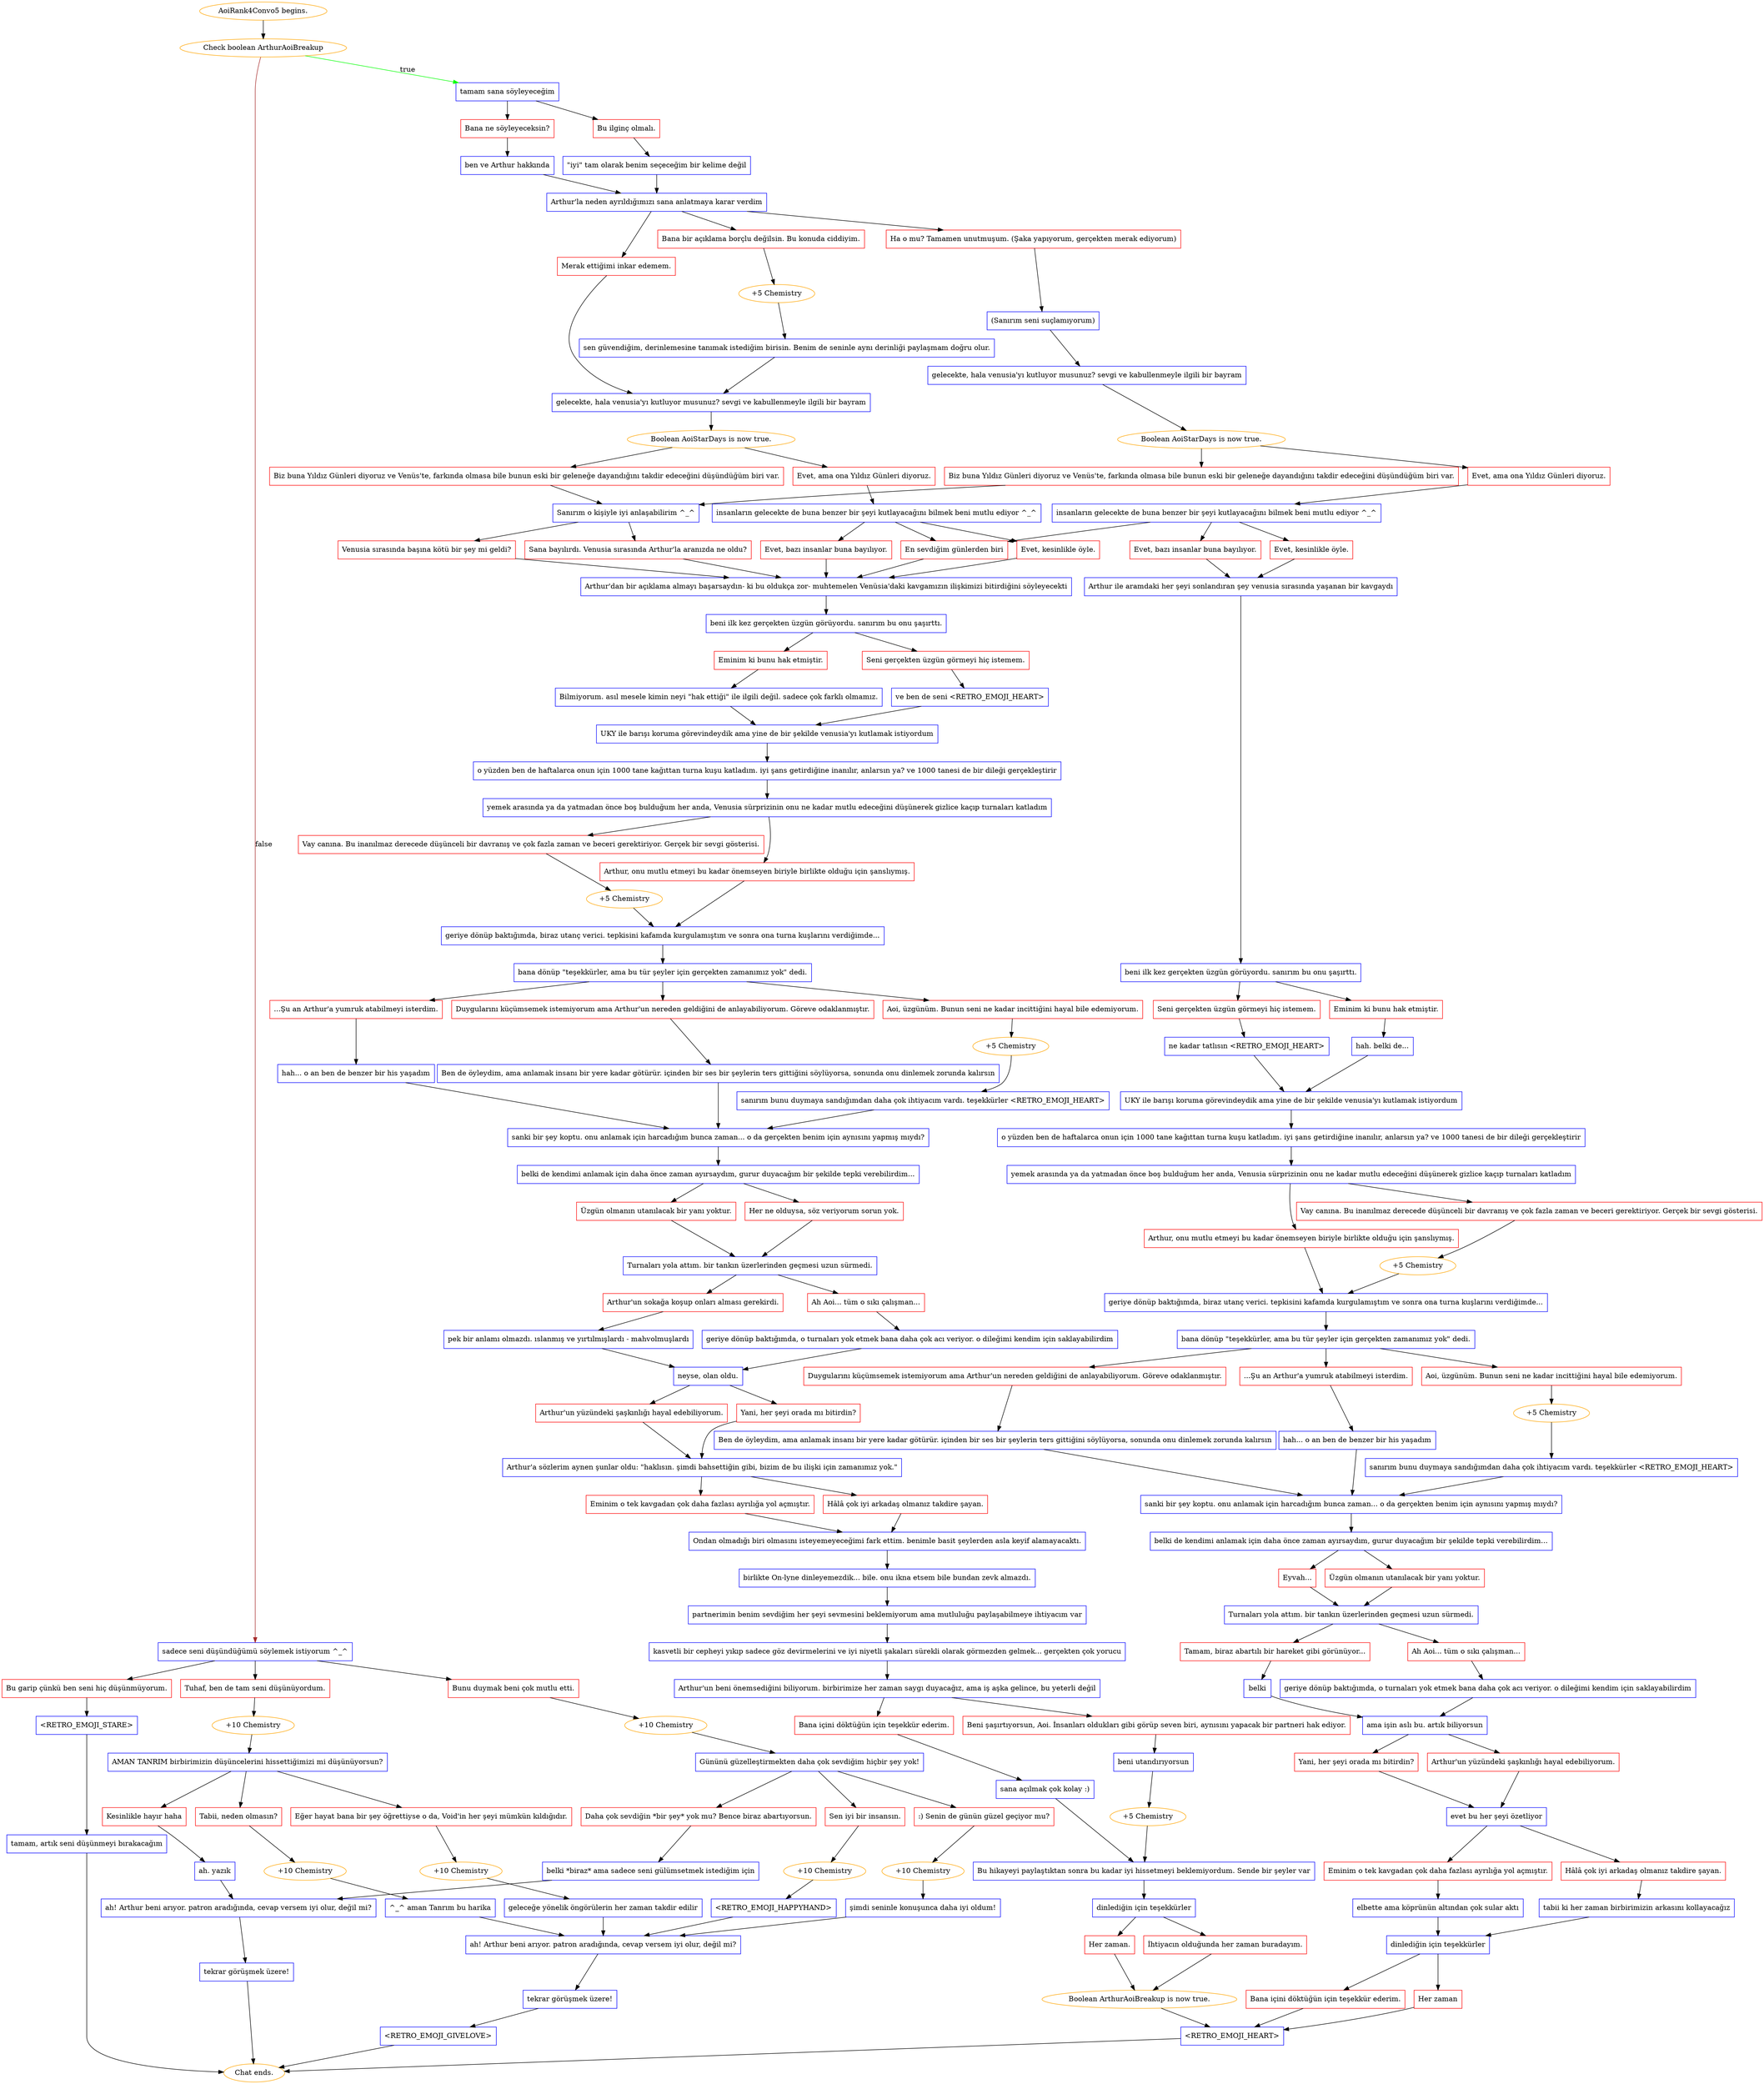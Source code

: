 digraph {
	"AoiRank4Convo5 begins." [color=orange];
		"AoiRank4Convo5 begins." -> j1999602479;
	j1999602479 [label="Check boolean ArthurAoiBreakup",color=orange];
		j1999602479 -> j1667537738 [label=true,color=green];
		j1999602479 -> j4150505340 [label=false,color=brown];
	j1667537738 [label="tamam sana söyleyeceğim",shape=box,color=blue];
		j1667537738 -> j1239553024;
		j1667537738 -> j94379648;
	j4150505340 [label="sadece seni düşündüğümü söylemek istiyorum ^_^",shape=box,color=blue];
		j4150505340 -> j3426331878;
		j4150505340 -> j144274;
		j4150505340 -> j3933427701;
	j1239553024 [label="Bana ne söyleyeceksin?",shape=box,color=red];
		j1239553024 -> j1945137960;
	j94379648 [label="Bu ilginç olmalı.",shape=box,color=red];
		j94379648 -> j1628708777;
	j3426331878 [label="Bunu duymak beni çok mutlu etti.",shape=box,color=red];
		j3426331878 -> j4234526922;
	j144274 [label="Tuhaf, ben de tam seni düşünüyordum.",shape=box,color=red];
		j144274 -> j2980368814;
	j3933427701 [label="Bu garip çünkü ben seni hiç düşünmüyorum.",shape=box,color=red];
		j3933427701 -> j4047762520;
	j1945137960 [label="ben ve Arthur hakkında",shape=box,color=blue];
		j1945137960 -> j1993024963;
	j1628708777 [label="\"iyi\" tam olarak benim seçeceğim bir kelime değil",shape=box,color=blue];
		j1628708777 -> j1993024963;
	j4234526922 [label="+10 Chemistry",color=orange];
		j4234526922 -> j19425425;
	j2980368814 [label="+10 Chemistry",color=orange];
		j2980368814 -> j2823924840;
	j4047762520 [label="<RETRO_EMOJI_STARE>",shape=box,color=blue];
		j4047762520 -> j1090921873;
	j1993024963 [label="Arthur'la neden ayrıldığımızı sana anlatmaya karar verdim",shape=box,color=blue];
		j1993024963 -> j562560554;
		j1993024963 -> j586405483;
		j1993024963 -> j1048822276;
	j19425425 [label="Gününü güzelleştirmekten daha çok sevdiğim hiçbir şey yok!",shape=box,color=blue];
		j19425425 -> j1180264042;
		j19425425 -> j4057491311;
		j19425425 -> j355958709;
	j2823924840 [label="AMAN TANRIM birbirimizin düşüncelerini hissettiğimizi mi düşünüyorsun?",shape=box,color=blue];
		j2823924840 -> j814945669;
		j2823924840 -> j2459648721;
		j2823924840 -> j30347727;
	j1090921873 [label="tamam, artık seni düşünmeyi bırakacağım",shape=box,color=blue];
		j1090921873 -> "Chat ends.";
	j562560554 [label="Bana bir açıklama borçlu değilsin. Bu konuda ciddiyim.",shape=box,color=red];
		j562560554 -> j2729572671;
	j586405483 [label="Merak ettiğimi inkar edemem.",shape=box,color=red];
		j586405483 -> j1801995044;
	j1048822276 [label="Ha o mu? Tamamen unutmuşum. (Şaka yapıyorum, gerçekten merak ediyorum)",shape=box,color=red];
		j1048822276 -> j3869354541;
	j1180264042 [label="Sen iyi bir insansın.",shape=box,color=red];
		j1180264042 -> j1648869242;
	j4057491311 [label=":) Senin de günün güzel geçiyor mu?",shape=box,color=red];
		j4057491311 -> j3694883130;
	j355958709 [label="Daha çok sevdiğin *bir şey* yok mu? Bence biraz abartıyorsun.",shape=box,color=red];
		j355958709 -> j1971307299;
	j814945669 [label="Kesinlikle hayır haha",shape=box,color=red];
		j814945669 -> j60144852;
	j2459648721 [label="Eğer hayat bana bir şey öğrettiyse o da, Void'in her şeyi mümkün kıldığıdır.",shape=box,color=red];
		j2459648721 -> j609418988;
	j30347727 [label="Tabii, neden olmasın?",shape=box,color=red];
		j30347727 -> j1972389008;
	"Chat ends." [color=orange];
	j2729572671 [label="+5 Chemistry",color=orange];
		j2729572671 -> j3517404891;
	j1801995044 [label="gelecekte, hala venusia'yı kutluyor musunuz? sevgi ve kabullenmeyle ilgili bir bayram",shape=box,color=blue];
		j1801995044 -> j2220226711;
	j3869354541 [label="(Sanırım seni suçlamıyorum)",shape=box,color=blue];
		j3869354541 -> j1649389811;
	j1648869242 [label="+10 Chemistry",color=orange];
		j1648869242 -> j2711839022;
	j3694883130 [label="+10 Chemistry",color=orange];
		j3694883130 -> j904861229;
	j1971307299 [label="belki *biraz* ama sadece seni gülümsetmek istediğim için",shape=box,color=blue];
		j1971307299 -> j1331002026;
	j60144852 [label="ah. yazık",shape=box,color=blue];
		j60144852 -> j1331002026;
	j609418988 [label="+10 Chemistry",color=orange];
		j609418988 -> j2707823519;
	j1972389008 [label="+10 Chemistry",color=orange];
		j1972389008 -> j2118789818;
	j3517404891 [label="sen güvendiğim, derinlemesine tanımak istediğim birisin. Benim de seninle aynı derinliği paylaşmam doğru olur.",shape=box,color=blue];
		j3517404891 -> j1801995044;
	j2220226711 [label="Boolean AoiStarDays is now true.",color=orange];
		j2220226711 -> j2348787925;
		j2220226711 -> j3315703325;
	j1649389811 [label="gelecekte, hala venusia'yı kutluyor musunuz? sevgi ve kabullenmeyle ilgili bir bayram",shape=box,color=blue];
		j1649389811 -> j1703733891;
	j2711839022 [label="<RETRO_EMOJI_HAPPYHAND>",shape=box,color=blue];
		j2711839022 -> j3672954598;
	j904861229 [label="şimdi seninle konuşunca daha iyi oldum!",shape=box,color=blue];
		j904861229 -> j3672954598;
	j1331002026 [label="ah! Arthur beni arıyor. patron aradığında, cevap versem iyi olur, değil mi?",shape=box,color=blue];
		j1331002026 -> j2453336476;
	j2707823519 [label="geleceğe yönelik öngörülerin her zaman takdir edilir",shape=box,color=blue];
		j2707823519 -> j3672954598;
	j2118789818 [label="^_^ aman Tanrım bu harika",shape=box,color=blue];
		j2118789818 -> j3672954598;
	j2348787925 [label="Evet, ama ona Yıldız Günleri diyoruz.",shape=box,color=red];
		j2348787925 -> j2545267447;
	j3315703325 [label="Biz buna Yıldız Günleri diyoruz ve Venüs'te, farkında olmasa bile bunun eski bir geleneğe dayandığını takdir edeceğini düşündüğüm biri var.",shape=box,color=red];
		j3315703325 -> j1356400904;
	j1703733891 [label="Boolean AoiStarDays is now true.",color=orange];
		j1703733891 -> j3333529144;
		j1703733891 -> j2914905690;
	j3672954598 [label="ah! Arthur beni arıyor. patron aradığında, cevap versem iyi olur, değil mi?",shape=box,color=blue];
		j3672954598 -> j4111264971;
	j2453336476 [label="tekrar görüşmek üzere!",shape=box,color=blue];
		j2453336476 -> "Chat ends.";
	j2545267447 [label="i̇nsanların gelecekte de buna benzer bir şeyi kutlayacağını bilmek beni mutlu ediyor ^_^",shape=box,color=blue];
		j2545267447 -> j52688031;
		j2545267447 -> j40051443;
		j2545267447 -> j4105071146;
	j1356400904 [label="Sanırım o kişiyle iyi anlaşabilirim ^_^",shape=box,color=blue];
		j1356400904 -> j3145109281;
		j1356400904 -> j2074049777;
	j3333529144 [label="Evet, ama ona Yıldız Günleri diyoruz.",shape=box,color=red];
		j3333529144 -> j2064976223;
	j2914905690 [label="Biz buna Yıldız Günleri diyoruz ve Venüs'te, farkında olmasa bile bunun eski bir geleneğe dayandığını takdir edeceğini düşündüğüm biri var.",shape=box,color=red];
		j2914905690 -> j1356400904;
	j4111264971 [label="tekrar görüşmek üzere!",shape=box,color=blue];
		j4111264971 -> j3329961820;
	j52688031 [label="Evet, kesinlikle öyle.",shape=box,color=red];
		j52688031 -> j2652427947;
	j40051443 [label="Evet, bazı insanlar buna bayılıyor.",shape=box,color=red];
		j40051443 -> j2652427947;
	j4105071146 [label="En sevdiğim günlerden biri",shape=box,color=red];
		j4105071146 -> j2652427947;
	j3145109281 [label="Sana bayılırdı. Venusia sırasında Arthur'la aranızda ne oldu?",shape=box,color=red];
		j3145109281 -> j2652427947;
	j2074049777 [label="Venusia sırasında başına kötü bir şey mi geldi?",shape=box,color=red];
		j2074049777 -> j2652427947;
	j2064976223 [label="i̇nsanların gelecekte de buna benzer bir şeyi kutlayacağını bilmek beni mutlu ediyor ^_^",shape=box,color=blue];
		j2064976223 -> j4105071146;
		j2064976223 -> j1330649595;
		j2064976223 -> j1906744113;
	j3329961820 [label="<RETRO_EMOJI_GIVELOVE>",shape=box,color=blue];
		j3329961820 -> "Chat ends.";
	j2652427947 [label="Arthur'dan bir açıklama almayı başarsaydın- ki bu oldukça zor- muhtemelen Venüsia'daki kavgamızın ilişkimizi bitirdiğini söyleyecekti",shape=box,color=blue];
		j2652427947 -> j4145016341;
	j1330649595 [label="Evet, bazı insanlar buna bayılıyor.",shape=box,color=red];
		j1330649595 -> j1086388616;
	j1906744113 [label="Evet, kesinlikle öyle.",shape=box,color=red];
		j1906744113 -> j1086388616;
	j4145016341 [label="beni ilk kez gerçekten üzgün görüyordu. sanırım bu onu şaşırttı.",shape=box,color=blue];
		j4145016341 -> j2347406313;
		j4145016341 -> j2282590828;
	j1086388616 [label="Arthur ile aramdaki her şeyi sonlandıran şey venusia sırasında yaşanan bir kavgaydı",shape=box,color=blue];
		j1086388616 -> j1016068966;
	j2347406313 [label="Seni gerçekten üzgün görmeyi hiç istemem.",shape=box,color=red];
		j2347406313 -> j2727290286;
	j2282590828 [label="Eminim ki bunu hak etmiştir.",shape=box,color=red];
		j2282590828 -> j551612764;
	j1016068966 [label="beni ilk kez gerçekten üzgün görüyordu. sanırım bu onu şaşırttı.",shape=box,color=blue];
		j1016068966 -> j2877173815;
		j1016068966 -> j657210432;
	j2727290286 [label="ve ben de seni <RETRO_EMOJI_HEART>",shape=box,color=blue];
		j2727290286 -> j19684963;
	j551612764 [label="Bilmiyorum. asıl mesele kimin neyi \"hak ettiği\" ile ilgili değil. sadece çok farklı olmamız.",shape=box,color=blue];
		j551612764 -> j19684963;
	j2877173815 [label="Seni gerçekten üzgün görmeyi hiç istemem.",shape=box,color=red];
		j2877173815 -> j2004320388;
	j657210432 [label="Eminim ki bunu hak etmiştir.",shape=box,color=red];
		j657210432 -> j1602308375;
	j19684963 [label="UKY ile barışı koruma görevindeydik ama yine de bir şekilde venusia'yı kutlamak istiyordum",shape=box,color=blue];
		j19684963 -> j445111032;
	j2004320388 [label="ne kadar tatlısın <RETRO_EMOJI_HEART>",shape=box,color=blue];
		j2004320388 -> j2389768206;
	j1602308375 [label="hah. belki de...",shape=box,color=blue];
		j1602308375 -> j2389768206;
	j445111032 [label="o yüzden ben de haftalarca onun için 1000 tane kağıttan turna kuşu katladım. iyi şans getirdiğine inanılır, anlarsın ya? ve 1000 tanesi de bir dileği gerçekleştirir",shape=box,color=blue];
		j445111032 -> j2192575565;
	j2389768206 [label="UKY ile barışı koruma görevindeydik ama yine de bir şekilde venusia'yı kutlamak istiyordum",shape=box,color=blue];
		j2389768206 -> j2105451332;
	j2192575565 [label="yemek arasında ya da yatmadan önce boş bulduğum her anda, Venusia sürprizinin onu ne kadar mutlu edeceğini düşünerek gizlice kaçıp turnaları katladım",shape=box,color=blue];
		j2192575565 -> j2648365123;
		j2192575565 -> j1922840055;
	j2105451332 [label="o yüzden ben de haftalarca onun için 1000 tane kağıttan turna kuşu katladım. iyi şans getirdiğine inanılır, anlarsın ya? ve 1000 tanesi de bir dileği gerçekleştirir",shape=box,color=blue];
		j2105451332 -> j1097965835;
	j2648365123 [label="Vay canına. Bu inanılmaz derecede düşünceli bir davranış ve çok fazla zaman ve beceri gerektiriyor. Gerçek bir sevgi gösterisi.",shape=box,color=red];
		j2648365123 -> j882452286;
	j1922840055 [label="Arthur, onu mutlu etmeyi bu kadar önemseyen biriyle birlikte olduğu için şanslıymış.",shape=box,color=red];
		j1922840055 -> j2260457881;
	j1097965835 [label="yemek arasında ya da yatmadan önce boş bulduğum her anda, Venusia sürprizinin onu ne kadar mutlu edeceğini düşünerek gizlice kaçıp turnaları katladım",shape=box,color=blue];
		j1097965835 -> j2618873375;
		j1097965835 -> j1071864482;
	j882452286 [label="+5 Chemistry",color=orange];
		j882452286 -> j2260457881;
	j2260457881 [label="geriye dönüp baktığımda, biraz utanç verici. tepkisini kafamda kurgulamıştım ve sonra ona turna kuşlarını verdiğimde...",shape=box,color=blue];
		j2260457881 -> j1788803324;
	j2618873375 [label="Vay canına. Bu inanılmaz derecede düşünceli bir davranış ve çok fazla zaman ve beceri gerektiriyor. Gerçek bir sevgi gösterisi.",shape=box,color=red];
		j2618873375 -> j760814622;
	j1071864482 [label="Arthur, onu mutlu etmeyi bu kadar önemseyen biriyle birlikte olduğu için şanslıymış.",shape=box,color=red];
		j1071864482 -> j1854778461;
	j1788803324 [label="bana dönüp \"teşekkürler, ama bu tür şeyler için gerçekten zamanımız yok\" dedi.",shape=box,color=blue];
		j1788803324 -> j3529085052;
		j1788803324 -> j3961055511;
		j1788803324 -> j687090892;
	j760814622 [label="+5 Chemistry",color=orange];
		j760814622 -> j1854778461;
	j1854778461 [label="geriye dönüp baktığımda, biraz utanç verici. tepkisini kafamda kurgulamıştım ve sonra ona turna kuşlarını verdiğimde...",shape=box,color=blue];
		j1854778461 -> j1540630964;
	j3529085052 [label="...Şu an Arthur'a yumruk atabilmeyi isterdim.",shape=box,color=red];
		j3529085052 -> j3130992178;
	j3961055511 [label="Aoi, üzgünüm. Bunun seni ne kadar incittiğini hayal bile edemiyorum.",shape=box,color=red];
		j3961055511 -> j1460222013;
	j687090892 [label="Duygularını küçümsemek istemiyorum ama Arthur'un nereden geldiğini de anlayabiliyorum. Göreve odaklanmıştır.",shape=box,color=red];
		j687090892 -> j1372570866;
	j1540630964 [label="bana dönüp \"teşekkürler, ama bu tür şeyler için gerçekten zamanımız yok\" dedi.",shape=box,color=blue];
		j1540630964 -> j197523457;
		j1540630964 -> j822503053;
		j1540630964 -> j4230341736;
	j3130992178 [label="hah... o an ben de benzer bir his yaşadım",shape=box,color=blue];
		j3130992178 -> j442858937;
	j1460222013 [label="+5 Chemistry",color=orange];
		j1460222013 -> j61588915;
	j1372570866 [label="Ben de öyleydim, ama anlamak insanı bir yere kadar götürür. içinden bir ses bir şeylerin ters gittiğini söylüyorsa, sonunda onu dinlemek zorunda kalırsın",shape=box,color=blue];
		j1372570866 -> j442858937;
	j197523457 [label="Duygularını küçümsemek istemiyorum ama Arthur'un nereden geldiğini de anlayabiliyorum. Göreve odaklanmıştır.",shape=box,color=red];
		j197523457 -> j4112649112;
	j822503053 [label="Aoi, üzgünüm. Bunun seni ne kadar incittiğini hayal bile edemiyorum.",shape=box,color=red];
		j822503053 -> j704507687;
	j4230341736 [label="...Şu an Arthur'a yumruk atabilmeyi isterdim.",shape=box,color=red];
		j4230341736 -> j2227485266;
	j442858937 [label="sanki bir şey koptu. onu anlamak için harcadığım bunca zaman... o da gerçekten benim için aynısını yapmış mıydı?",shape=box,color=blue];
		j442858937 -> j1062999691;
	j61588915 [label="sanırım bunu duymaya sandığımdan daha çok ihtiyacım vardı. teşekkürler <RETRO_EMOJI_HEART>",shape=box,color=blue];
		j61588915 -> j442858937;
	j4112649112 [label="Ben de öyleydim, ama anlamak insanı bir yere kadar götürür. içinden bir ses bir şeylerin ters gittiğini söylüyorsa, sonunda onu dinlemek zorunda kalırsın",shape=box,color=blue];
		j4112649112 -> j2633394673;
	j704507687 [label="+5 Chemistry",color=orange];
		j704507687 -> j3697342234;
	j2227485266 [label="hah... o an ben de benzer bir his yaşadım",shape=box,color=blue];
		j2227485266 -> j2633394673;
	j1062999691 [label="belki de kendimi anlamak için daha önce zaman ayırsaydım, gurur duyacağım bir şekilde tepki verebilirdim...",shape=box,color=blue];
		j1062999691 -> j1932322215;
		j1062999691 -> j4030859630;
	j2633394673 [label="sanki bir şey koptu. onu anlamak için harcadığım bunca zaman... o da gerçekten benim için aynısını yapmış mıydı?",shape=box,color=blue];
		j2633394673 -> j3186160338;
	j3697342234 [label="sanırım bunu duymaya sandığımdan daha çok ihtiyacım vardı. teşekkürler <RETRO_EMOJI_HEART>",shape=box,color=blue];
		j3697342234 -> j2633394673;
	j1932322215 [label="Üzgün olmanın utanılacak bir yanı yoktur.",shape=box,color=red];
		j1932322215 -> j314562727;
	j4030859630 [label="Her ne olduysa, söz veriyorum sorun yok.",shape=box,color=red];
		j4030859630 -> j314562727;
	j3186160338 [label="belki de kendimi anlamak için daha önce zaman ayırsaydım, gurur duyacağım bir şekilde tepki verebilirdim...",shape=box,color=blue];
		j3186160338 -> j1036729582;
		j3186160338 -> j1345561081;
	j314562727 [label="Turnaları yola attım. bir tankın üzerlerinden geçmesi uzun sürmedi.",shape=box,color=blue];
		j314562727 -> j4106029847;
		j314562727 -> j1991926697;
	j1036729582 [label="Eyvah...",shape=box,color=red];
		j1036729582 -> j645593731;
	j1345561081 [label="Üzgün olmanın utanılacak bir yanı yoktur.",shape=box,color=red];
		j1345561081 -> j645593731;
	j4106029847 [label="Ah Aoi... tüm o sıkı çalışman...",shape=box,color=red];
		j4106029847 -> j4292630427;
	j1991926697 [label="Arthur'un sokağa koşup onları alması gerekirdi.",shape=box,color=red];
		j1991926697 -> j1463730721;
	j645593731 [label="Turnaları yola attım. bir tankın üzerlerinden geçmesi uzun sürmedi.",shape=box,color=blue];
		j645593731 -> j419509108;
		j645593731 -> j4136729054;
	j4292630427 [label="geriye dönüp baktığımda, o turnaları yok etmek bana daha çok acı veriyor. o dileğimi kendim için saklayabilirdim",shape=box,color=blue];
		j4292630427 -> j102326959;
	j1463730721 [label="pek bir anlamı olmazdı. ıslanmış ve yırtılmışlardı - mahvolmuşlardı",shape=box,color=blue];
		j1463730721 -> j102326959;
	j419509108 [label="Ah Aoi... tüm o sıkı çalışman...",shape=box,color=red];
		j419509108 -> j1544157867;
	j4136729054 [label="Tamam, biraz abartılı bir hareket gibi görünüyor...",shape=box,color=red];
		j4136729054 -> j3308700988;
	j102326959 [label="neyse, olan oldu.",shape=box,color=blue];
		j102326959 -> j3719098817;
		j102326959 -> j477800717;
	j1544157867 [label="geriye dönüp baktığımda, o turnaları yok etmek bana daha çok acı veriyor. o dileğimi kendim için saklayabilirdim",shape=box,color=blue];
		j1544157867 -> j1814654650;
	j3308700988 [label="belki",shape=box,color=blue];
		j3308700988 -> j1814654650;
	j3719098817 [label="Yani, her şeyi orada mı bitirdin?",shape=box,color=red];
		j3719098817 -> j544168243;
	j477800717 [label="Arthur'un yüzündeki şaşkınlığı hayal edebiliyorum.",shape=box,color=red];
		j477800717 -> j544168243;
	j1814654650 [label="ama işin aslı bu. artık biliyorsun",shape=box,color=blue];
		j1814654650 -> j1442620926;
		j1814654650 -> j893071254;
	j544168243 [label="Arthur'a sözlerim aynen şunlar oldu: \"haklısın. şimdi bahsettiğin gibi, bizim de bu ilişki için zamanımız yok.\"",shape=box,color=blue];
		j544168243 -> j200992382;
		j544168243 -> j2045404793;
	j1442620926 [label="Yani, her şeyi orada mı bitirdin?",shape=box,color=red];
		j1442620926 -> j2817757095;
	j893071254 [label="Arthur'un yüzündeki şaşkınlığı hayal edebiliyorum.",shape=box,color=red];
		j893071254 -> j2817757095;
	j200992382 [label="Hâlâ çok iyi arkadaş olmanız takdire şayan.",shape=box,color=red];
		j200992382 -> j2104189068;
	j2045404793 [label="Eminim o tek kavgadan çok daha fazlası ayrılığa yol açmıştır.",shape=box,color=red];
		j2045404793 -> j2104189068;
	j2817757095 [label="evet bu her şeyi özetliyor",shape=box,color=blue];
		j2817757095 -> j3665147669;
		j2817757095 -> j1445580922;
	j2104189068 [label="Ondan olmadığı biri olmasını isteyemeyeceğimi fark ettim. benimle basit şeylerden asla keyif alamayacaktı.",shape=box,color=blue];
		j2104189068 -> j689364383;
	j3665147669 [label="Hâlâ çok iyi arkadaş olmanız takdire şayan.",shape=box,color=red];
		j3665147669 -> j1415365542;
	j1445580922 [label="Eminim o tek kavgadan çok daha fazlası ayrılığa yol açmıştır.",shape=box,color=red];
		j1445580922 -> j2341964690;
	j689364383 [label="birlikte On-lyne dinleyemezdik... bile. onu ikna etsem bile bundan zevk almazdı.",shape=box,color=blue];
		j689364383 -> j653770182;
	j1415365542 [label="tabii ki her zaman birbirimizin arkasını kollayacağız",shape=box,color=blue];
		j1415365542 -> j3589349434;
	j2341964690 [label="elbette ama köprünün altından çok sular aktı",shape=box,color=blue];
		j2341964690 -> j3589349434;
	j653770182 [label="partnerimin benim sevdiğim her şeyi sevmesini beklemiyorum ama mutluluğu paylaşabilmeye ihtiyacım var",shape=box,color=blue];
		j653770182 -> j1362669013;
	j3589349434 [label="dinlediğin için teşekkürler",shape=box,color=blue];
		j3589349434 -> j3549181893;
		j3589349434 -> j1050802369;
	j1362669013 [label="kasvetli bir cepheyi yıkıp sadece göz devirmelerini ve iyi niyetli şakaları sürekli olarak görmezden gelmek... gerçekten çok yorucu",shape=box,color=blue];
		j1362669013 -> j2564328033;
	j3549181893 [label="Her zaman",shape=box,color=red];
		j3549181893 -> j1098993356;
	j1050802369 [label="Bana içini döktüğün için teşekkür ederim.",shape=box,color=red];
		j1050802369 -> j1098993356;
	j2564328033 [label="Arthur'un beni önemsediğini biliyorum. birbirimize her zaman saygı duyacağız, ama iş aşka gelince, bu yeterli değil",shape=box,color=blue];
		j2564328033 -> j1613406776;
		j2564328033 -> j1246375731;
	j1098993356 [label="<RETRO_EMOJI_HEART>",shape=box,color=blue];
		j1098993356 -> "Chat ends.";
	j1613406776 [label="Bana içini döktüğün için teşekkür ederim.",shape=box,color=red];
		j1613406776 -> j2871156012;
	j1246375731 [label="Beni şaşırtıyorsun, Aoi. İnsanları oldukları gibi görüp seven biri, aynısını yapacak bir partneri hak ediyor.",shape=box,color=red];
		j1246375731 -> j2325908134;
	j2871156012 [label="sana açılmak çok kolay :)",shape=box,color=blue];
		j2871156012 -> j1953646612;
	j2325908134 [label="beni utandırıyorsun",shape=box,color=blue];
		j2325908134 -> j2736650684;
	j1953646612 [label="Bu hikayeyi paylaştıktan sonra bu kadar iyi hissetmeyi beklemiyordum. Sende bir şeyler var",shape=box,color=blue];
		j1953646612 -> j936288559;
	j2736650684 [label="+5 Chemistry",color=orange];
		j2736650684 -> j1953646612;
	j936288559 [label="dinlediğin için teşekkürler",shape=box,color=blue];
		j936288559 -> j3961263365;
		j936288559 -> j1675696739;
	j3961263365 [label="İhtiyacın olduğunda her zaman buradayım.",shape=box,color=red];
		j3961263365 -> j2407572271;
	j1675696739 [label="Her zaman.",shape=box,color=red];
		j1675696739 -> j2407572271;
	j2407572271 [label="Boolean ArthurAoiBreakup is now true.",color=orange];
		j2407572271 -> j1098993356;
}